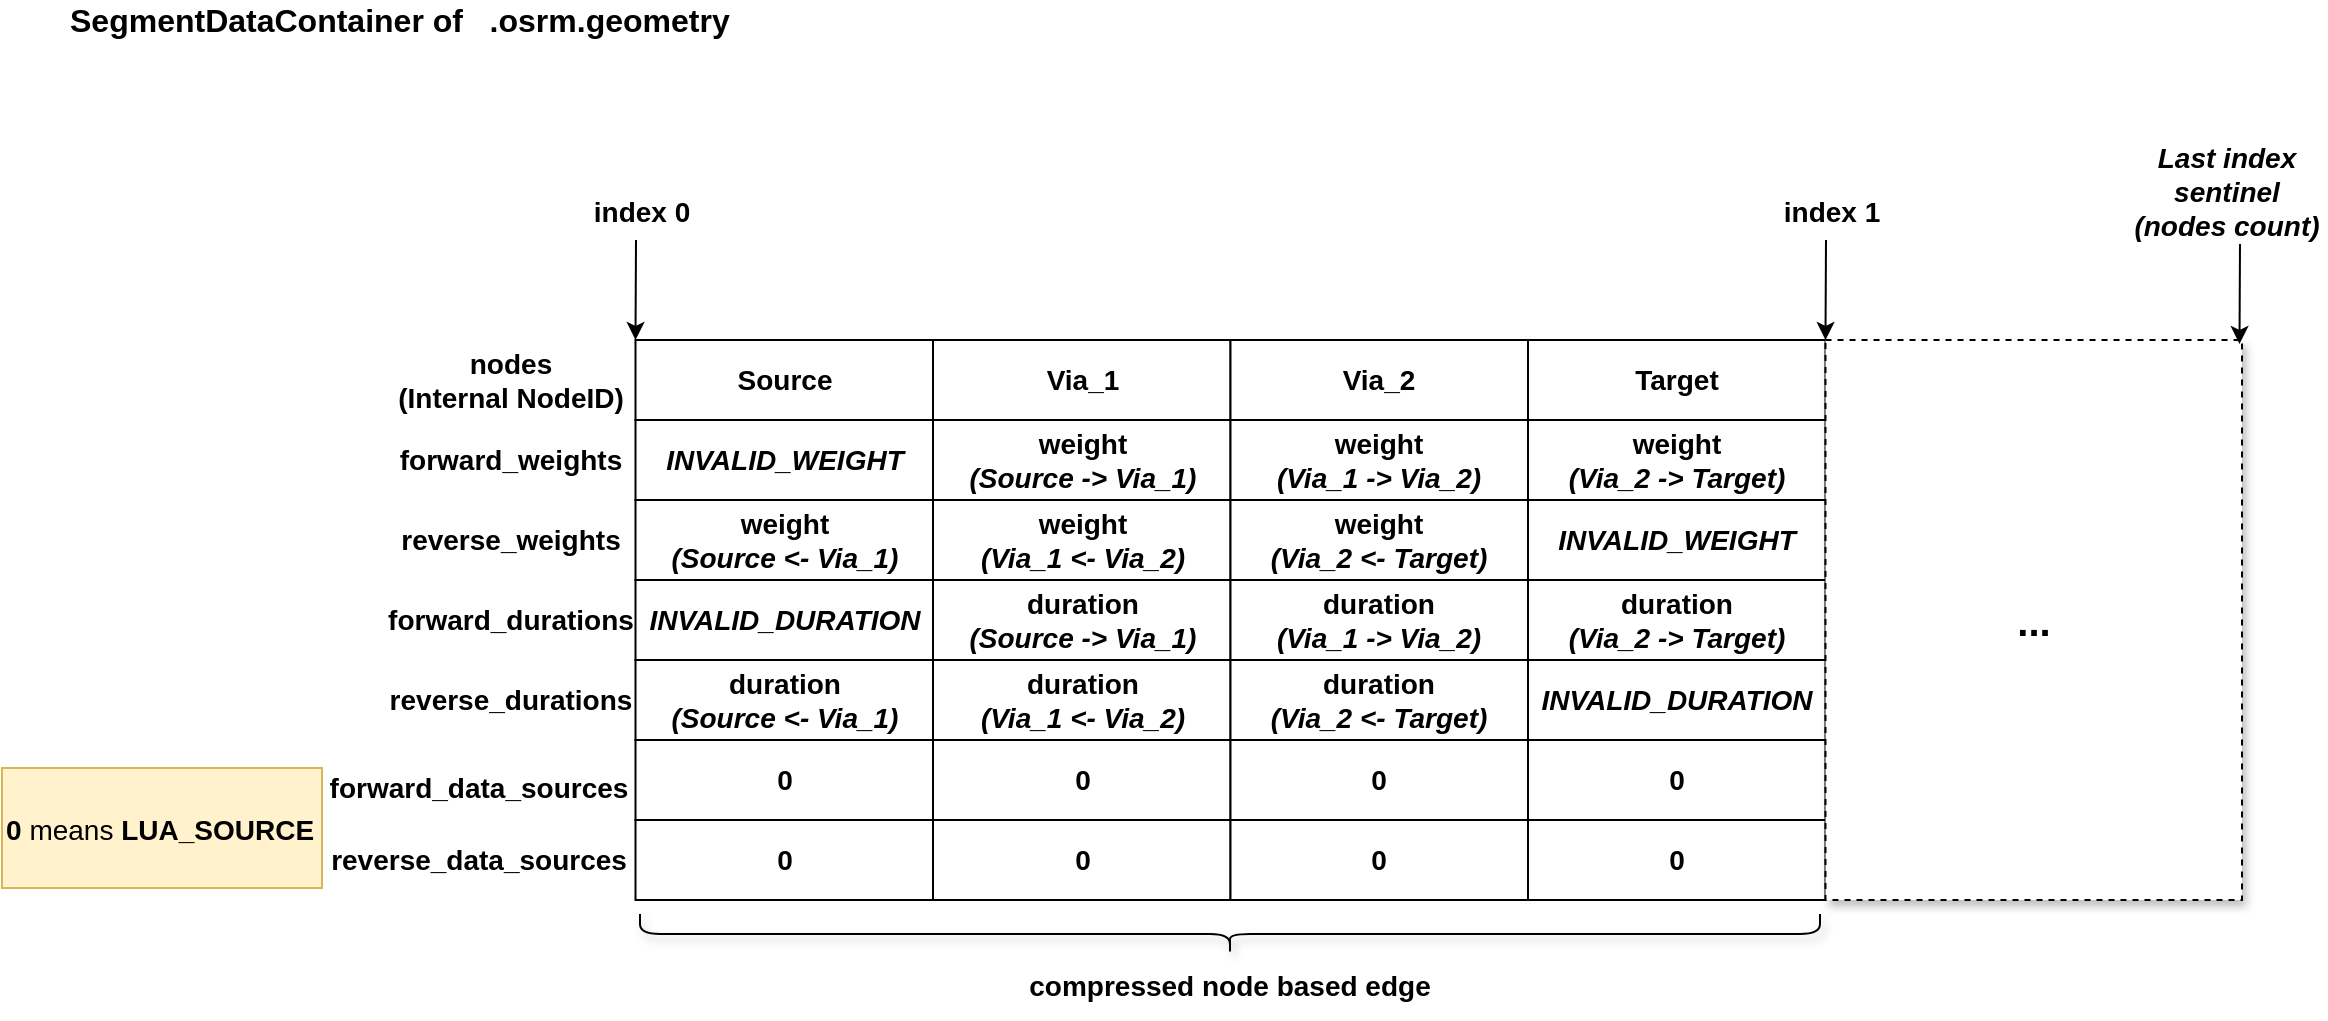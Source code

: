 <mxfile version="13.3.9" type="github">
  <diagram id="peSgpNI3BcgGdvSU9K40" name="Page-1">
    <mxGraphModel dx="1476" dy="908" grid="1" gridSize="10" guides="1" tooltips="1" connect="1" arrows="1" fold="1" page="1" pageScale="1" pageWidth="1169" pageHeight="827" math="0" shadow="0">
      <root>
        <mxCell id="0" />
        <mxCell id="1" parent="0" />
        <mxCell id="ZOe7THteKk9-Ha0sNbh8-1" value="SegmentDataContainer of&amp;nbsp; &amp;nbsp;.osrm.geometry" style="text;html=1;strokeColor=none;fillColor=none;align=left;verticalAlign=middle;whiteSpace=wrap;rounded=0;fontSize=16;fontStyle=1" parent="1" vertex="1">
          <mxGeometry x="39" y="10" width="381" height="20" as="geometry" />
        </mxCell>
        <mxCell id="BeEXMxbR4Cep0VXV6dGn-11" value="&lt;font style=&quot;font-size: 14px&quot;&gt;&lt;b&gt;Source&lt;/b&gt;&lt;/font&gt;" style="rounded=0;whiteSpace=wrap;html=1;" parent="1" vertex="1">
          <mxGeometry x="323.75" y="180" width="148.75" height="40" as="geometry" />
        </mxCell>
        <mxCell id="jt9bvCTmd64Q98_ZrKiH-1" value="&lt;b&gt;nodes&lt;br&gt;(Internal NodeID)&lt;/b&gt;&lt;b&gt;&lt;br&gt;&lt;/b&gt;" style="text;html=1;strokeColor=none;fillColor=none;align=center;verticalAlign=middle;whiteSpace=wrap;rounded=0;fontSize=14;" parent="1" vertex="1">
          <mxGeometry x="202.5" y="183.75" width="116.5" height="32.5" as="geometry" />
        </mxCell>
        <mxCell id="jt9bvCTmd64Q98_ZrKiH-6" value="&lt;b&gt;forward_weights&lt;br&gt;&lt;/b&gt;" style="text;html=1;strokeColor=none;fillColor=none;align=center;verticalAlign=middle;whiteSpace=wrap;rounded=0;fontSize=14;" parent="1" vertex="1">
          <mxGeometry x="202.5" y="223.75" width="116.5" height="32.5" as="geometry" />
        </mxCell>
        <mxCell id="jt9bvCTmd64Q98_ZrKiH-11" value="&lt;b&gt;reverse_weights&lt;br&gt;&lt;/b&gt;" style="text;html=1;strokeColor=none;fillColor=none;align=center;verticalAlign=middle;whiteSpace=wrap;rounded=0;fontSize=14;" parent="1" vertex="1">
          <mxGeometry x="202.5" y="263.75" width="116.5" height="32.5" as="geometry" />
        </mxCell>
        <mxCell id="jt9bvCTmd64Q98_ZrKiH-16" value="&lt;b&gt;forward_durations&lt;br&gt;&lt;/b&gt;" style="text;html=1;strokeColor=none;fillColor=none;align=center;verticalAlign=middle;whiteSpace=wrap;rounded=0;fontSize=14;" parent="1" vertex="1">
          <mxGeometry x="202.5" y="303.75" width="116.5" height="32.5" as="geometry" />
        </mxCell>
        <mxCell id="jt9bvCTmd64Q98_ZrKiH-21" value="&lt;b&gt;reverse_durations&lt;br&gt;&lt;/b&gt;" style="text;html=1;strokeColor=none;fillColor=none;align=center;verticalAlign=middle;whiteSpace=wrap;rounded=0;fontSize=14;" parent="1" vertex="1">
          <mxGeometry x="202.5" y="343.75" width="116.5" height="32.5" as="geometry" />
        </mxCell>
        <mxCell id="jt9bvCTmd64Q98_ZrKiH-26" value="&lt;b&gt;forward_data_sources&lt;br&gt;&lt;/b&gt;" style="text;html=1;strokeColor=none;fillColor=none;align=center;verticalAlign=middle;whiteSpace=wrap;rounded=0;fontSize=14;" parent="1" vertex="1">
          <mxGeometry x="187" y="387.5" width="116.5" height="32.5" as="geometry" />
        </mxCell>
        <mxCell id="jt9bvCTmd64Q98_ZrKiH-35" value="&lt;b&gt;reverse_data_sources&lt;br&gt;&lt;/b&gt;" style="text;html=1;strokeColor=none;fillColor=none;align=center;verticalAlign=middle;whiteSpace=wrap;rounded=0;fontSize=14;" parent="1" vertex="1">
          <mxGeometry x="187" y="423.75" width="116.5" height="32.5" as="geometry" />
        </mxCell>
        <mxCell id="jt9bvCTmd64Q98_ZrKiH-36" value="&lt;font style=&quot;font-size: 14px&quot;&gt;&lt;b&gt;Via_1&lt;/b&gt;&lt;/font&gt;" style="rounded=0;whiteSpace=wrap;html=1;" parent="1" vertex="1">
          <mxGeometry x="472.5" y="180" width="148.75" height="40" as="geometry" />
        </mxCell>
        <mxCell id="jt9bvCTmd64Q98_ZrKiH-37" value="&lt;font style=&quot;font-size: 14px&quot;&gt;&lt;b&gt;Via_2&lt;/b&gt;&lt;/font&gt;" style="rounded=0;whiteSpace=wrap;html=1;" parent="1" vertex="1">
          <mxGeometry x="621.25" y="180" width="148.75" height="40" as="geometry" />
        </mxCell>
        <mxCell id="jt9bvCTmd64Q98_ZrKiH-38" value="&lt;font style=&quot;font-size: 14px&quot;&gt;&lt;b&gt;Target&lt;/b&gt;&lt;/font&gt;" style="rounded=0;whiteSpace=wrap;html=1;" parent="1" vertex="1">
          <mxGeometry x="770" y="180" width="148.75" height="40" as="geometry" />
        </mxCell>
        <mxCell id="jt9bvCTmd64Q98_ZrKiH-39" value="&lt;font style=&quot;font-size: 14px&quot;&gt;&lt;b&gt;&lt;i&gt;INVALID_WEIGHT&lt;/i&gt;&lt;/b&gt;&lt;/font&gt;" style="rounded=0;whiteSpace=wrap;html=1;" parent="1" vertex="1">
          <mxGeometry x="323.75" y="220" width="148.75" height="40" as="geometry" />
        </mxCell>
        <mxCell id="jt9bvCTmd64Q98_ZrKiH-40" value="&lt;font style=&quot;font-size: 14px&quot;&gt;&lt;b&gt;weight&lt;br&gt;&lt;i&gt;(Source -&amp;gt; Via_1)&lt;/i&gt;&lt;/b&gt;&lt;/font&gt;" style="rounded=0;whiteSpace=wrap;html=1;" parent="1" vertex="1">
          <mxGeometry x="472.5" y="220" width="148.75" height="40" as="geometry" />
        </mxCell>
        <mxCell id="jt9bvCTmd64Q98_ZrKiH-41" value="&lt;font style=&quot;font-size: 14px&quot;&gt;&lt;b&gt;weight&lt;br&gt;&lt;i&gt;(&lt;/i&gt;&lt;/b&gt;&lt;b&gt;&lt;i&gt;Via_1&amp;nbsp;&lt;/i&gt;&lt;/b&gt;&lt;b&gt;&lt;i&gt;-&amp;gt; Via_2)&lt;/i&gt;&lt;/b&gt;&lt;/font&gt;" style="rounded=0;whiteSpace=wrap;html=1;" parent="1" vertex="1">
          <mxGeometry x="621.25" y="220" width="148.75" height="40" as="geometry" />
        </mxCell>
        <mxCell id="jt9bvCTmd64Q98_ZrKiH-42" value="&lt;font style=&quot;font-size: 14px&quot;&gt;&lt;b&gt;weight&lt;br&gt;&lt;i&gt;(&lt;/i&gt;&lt;/b&gt;&lt;b&gt;&lt;i&gt;Via_2&amp;nbsp;&lt;/i&gt;&lt;/b&gt;&lt;b&gt;&lt;i&gt;-&amp;gt; Target)&lt;/i&gt;&lt;/b&gt;&lt;/font&gt;" style="rounded=0;whiteSpace=wrap;html=1;" parent="1" vertex="1">
          <mxGeometry x="770" y="220" width="148.75" height="40" as="geometry" />
        </mxCell>
        <mxCell id="jt9bvCTmd64Q98_ZrKiH-43" value="&lt;b style=&quot;font-size: 14px&quot;&gt;weight&lt;br&gt;&lt;i&gt;(Source &amp;lt;- Via_1)&lt;/i&gt;&lt;/b&gt;" style="rounded=0;whiteSpace=wrap;html=1;" parent="1" vertex="1">
          <mxGeometry x="323.75" y="260" width="148.75" height="40" as="geometry" />
        </mxCell>
        <mxCell id="jt9bvCTmd64Q98_ZrKiH-44" value="&lt;b style=&quot;font-size: 14px&quot;&gt;weight&lt;br&gt;&lt;i&gt;(&lt;/i&gt;&lt;/b&gt;&lt;b style=&quot;font-size: 14px&quot;&gt;&lt;i&gt;Via_1&amp;nbsp;&lt;/i&gt;&lt;/b&gt;&lt;b style=&quot;font-size: 14px&quot;&gt;&lt;i&gt;&amp;lt;- Via_2)&lt;/i&gt;&lt;/b&gt;" style="rounded=0;whiteSpace=wrap;html=1;" parent="1" vertex="1">
          <mxGeometry x="472.5" y="260" width="148.75" height="40" as="geometry" />
        </mxCell>
        <mxCell id="jt9bvCTmd64Q98_ZrKiH-45" value="&lt;b style=&quot;font-size: 14px&quot;&gt;weight&lt;br&gt;&lt;i&gt;(&lt;/i&gt;&lt;/b&gt;&lt;b style=&quot;font-size: 14px&quot;&gt;&lt;i&gt;Via_2&amp;nbsp;&lt;/i&gt;&lt;/b&gt;&lt;b style=&quot;font-size: 14px&quot;&gt;&lt;i&gt;&amp;lt;- Target)&lt;/i&gt;&lt;/b&gt;" style="rounded=0;whiteSpace=wrap;html=1;" parent="1" vertex="1">
          <mxGeometry x="621.25" y="260" width="148.75" height="40" as="geometry" />
        </mxCell>
        <mxCell id="jt9bvCTmd64Q98_ZrKiH-46" value="&lt;b style=&quot;font-size: 14px&quot;&gt;&lt;i&gt;INVALID_WEIGHT&lt;/i&gt;&lt;/b&gt;" style="rounded=0;whiteSpace=wrap;html=1;" parent="1" vertex="1">
          <mxGeometry x="770" y="260" width="148.75" height="40" as="geometry" />
        </mxCell>
        <mxCell id="jt9bvCTmd64Q98_ZrKiH-47" value="&lt;font style=&quot;font-size: 14px&quot;&gt;&lt;b&gt;&lt;i&gt;INVALID_DURATION&lt;/i&gt;&lt;/b&gt;&lt;/font&gt;" style="rounded=0;whiteSpace=wrap;html=1;" parent="1" vertex="1">
          <mxGeometry x="323.75" y="300" width="148.75" height="40" as="geometry" />
        </mxCell>
        <mxCell id="jt9bvCTmd64Q98_ZrKiH-48" value="&lt;font style=&quot;font-size: 14px&quot;&gt;&lt;b&gt;duration&lt;br&gt;&lt;i&gt;(Source -&amp;gt; Via_1)&lt;/i&gt;&lt;/b&gt;&lt;/font&gt;" style="rounded=0;whiteSpace=wrap;html=1;" parent="1" vertex="1">
          <mxGeometry x="472.5" y="300" width="148.75" height="40" as="geometry" />
        </mxCell>
        <mxCell id="jt9bvCTmd64Q98_ZrKiH-49" value="&lt;font style=&quot;font-size: 14px&quot;&gt;&lt;b&gt;duration&lt;/b&gt;&lt;b&gt;&lt;br&gt;&lt;i&gt;(&lt;/i&gt;&lt;/b&gt;&lt;b&gt;&lt;i&gt;Via_1&amp;nbsp;&lt;/i&gt;&lt;/b&gt;&lt;b&gt;&lt;i&gt;-&amp;gt; Via_2)&lt;/i&gt;&lt;/b&gt;&lt;/font&gt;" style="rounded=0;whiteSpace=wrap;html=1;" parent="1" vertex="1">
          <mxGeometry x="621.25" y="300" width="148.75" height="40" as="geometry" />
        </mxCell>
        <mxCell id="jt9bvCTmd64Q98_ZrKiH-50" value="&lt;font style=&quot;font-size: 14px&quot;&gt;&lt;b&gt;duration&lt;/b&gt;&lt;b&gt;&lt;br&gt;&lt;i&gt;(&lt;/i&gt;&lt;/b&gt;&lt;b&gt;&lt;i&gt;Via_2&amp;nbsp;&lt;/i&gt;&lt;/b&gt;&lt;b&gt;&lt;i&gt;-&amp;gt; Target)&lt;/i&gt;&lt;/b&gt;&lt;/font&gt;" style="rounded=0;whiteSpace=wrap;html=1;" parent="1" vertex="1">
          <mxGeometry x="770" y="300" width="148.75" height="40" as="geometry" />
        </mxCell>
        <mxCell id="jt9bvCTmd64Q98_ZrKiH-51" value="&lt;b style=&quot;font-size: 14px&quot;&gt;duration&lt;/b&gt;&lt;b style=&quot;font-size: 14px&quot;&gt;&lt;br&gt;&lt;i&gt;(Source &amp;lt;- Via_1)&lt;/i&gt;&lt;/b&gt;" style="rounded=0;whiteSpace=wrap;html=1;" parent="1" vertex="1">
          <mxGeometry x="323.75" y="340" width="148.75" height="40" as="geometry" />
        </mxCell>
        <mxCell id="jt9bvCTmd64Q98_ZrKiH-52" value="&lt;b style=&quot;font-size: 14px&quot;&gt;duration&lt;/b&gt;&lt;b style=&quot;font-size: 14px&quot;&gt;&lt;br&gt;&lt;i&gt;(&lt;/i&gt;&lt;/b&gt;&lt;b style=&quot;font-size: 14px&quot;&gt;&lt;i&gt;Via_1&amp;nbsp;&lt;/i&gt;&lt;/b&gt;&lt;b style=&quot;font-size: 14px&quot;&gt;&lt;i&gt;&amp;lt;- Via_2)&lt;/i&gt;&lt;/b&gt;" style="rounded=0;whiteSpace=wrap;html=1;" parent="1" vertex="1">
          <mxGeometry x="472.5" y="340" width="148.75" height="40" as="geometry" />
        </mxCell>
        <mxCell id="jt9bvCTmd64Q98_ZrKiH-53" value="&lt;b style=&quot;font-size: 14px&quot;&gt;duration&lt;/b&gt;&lt;b style=&quot;font-size: 14px&quot;&gt;&lt;br&gt;&lt;i&gt;(&lt;/i&gt;&lt;/b&gt;&lt;b style=&quot;font-size: 14px&quot;&gt;&lt;i&gt;Via_2&amp;nbsp;&lt;/i&gt;&lt;/b&gt;&lt;b style=&quot;font-size: 14px&quot;&gt;&lt;i&gt;&amp;lt;- Target)&lt;/i&gt;&lt;/b&gt;" style="rounded=0;whiteSpace=wrap;html=1;" parent="1" vertex="1">
          <mxGeometry x="621.25" y="340" width="148.75" height="40" as="geometry" />
        </mxCell>
        <mxCell id="jt9bvCTmd64Q98_ZrKiH-54" value="&lt;b style=&quot;font-size: 14px&quot;&gt;&lt;i&gt;INVALID_DURATION&lt;/i&gt;&lt;/b&gt;" style="rounded=0;whiteSpace=wrap;html=1;" parent="1" vertex="1">
          <mxGeometry x="770" y="340" width="148.75" height="40" as="geometry" />
        </mxCell>
        <mxCell id="jt9bvCTmd64Q98_ZrKiH-55" value="&lt;font style=&quot;font-size: 14px&quot;&gt;&lt;b&gt;0&lt;/b&gt;&lt;/font&gt;" style="rounded=0;whiteSpace=wrap;html=1;" parent="1" vertex="1">
          <mxGeometry x="323.75" y="380" width="148.75" height="40" as="geometry" />
        </mxCell>
        <mxCell id="jt9bvCTmd64Q98_ZrKiH-56" value="&lt;span style=&quot;font-size: 14px&quot;&gt;&lt;b&gt;0&lt;/b&gt;&lt;/span&gt;" style="rounded=0;whiteSpace=wrap;html=1;" parent="1" vertex="1">
          <mxGeometry x="472.5" y="380" width="148.75" height="40" as="geometry" />
        </mxCell>
        <mxCell id="jt9bvCTmd64Q98_ZrKiH-57" value="&lt;span style=&quot;font-size: 14px&quot;&gt;&lt;b&gt;0&lt;/b&gt;&lt;/span&gt;" style="rounded=0;whiteSpace=wrap;html=1;" parent="1" vertex="1">
          <mxGeometry x="621.25" y="380" width="148.75" height="40" as="geometry" />
        </mxCell>
        <mxCell id="jt9bvCTmd64Q98_ZrKiH-58" value="&lt;span style=&quot;font-size: 14px&quot;&gt;&lt;b&gt;0&lt;/b&gt;&lt;/span&gt;" style="rounded=0;whiteSpace=wrap;html=1;" parent="1" vertex="1">
          <mxGeometry x="770" y="380" width="148.75" height="40" as="geometry" />
        </mxCell>
        <mxCell id="jt9bvCTmd64Q98_ZrKiH-59" value="&lt;span style=&quot;font-size: 14px&quot;&gt;&lt;b&gt;0&lt;/b&gt;&lt;/span&gt;" style="rounded=0;whiteSpace=wrap;html=1;" parent="1" vertex="1">
          <mxGeometry x="323.75" y="420" width="148.75" height="40" as="geometry" />
        </mxCell>
        <mxCell id="jt9bvCTmd64Q98_ZrKiH-60" value="&lt;span style=&quot;font-size: 14px&quot;&gt;&lt;b&gt;0&lt;/b&gt;&lt;/span&gt;" style="rounded=0;whiteSpace=wrap;html=1;" parent="1" vertex="1">
          <mxGeometry x="472.5" y="420" width="148.75" height="40" as="geometry" />
        </mxCell>
        <mxCell id="jt9bvCTmd64Q98_ZrKiH-61" value="&lt;span style=&quot;font-size: 14px&quot;&gt;&lt;b&gt;0&lt;/b&gt;&lt;/span&gt;" style="rounded=0;whiteSpace=wrap;html=1;" parent="1" vertex="1">
          <mxGeometry x="621.25" y="420" width="148.75" height="40" as="geometry" />
        </mxCell>
        <mxCell id="jt9bvCTmd64Q98_ZrKiH-62" value="&lt;b style=&quot;font-size: 14px&quot;&gt;0&lt;/b&gt;" style="rounded=0;whiteSpace=wrap;html=1;" parent="1" vertex="1">
          <mxGeometry x="770" y="420" width="148.75" height="40" as="geometry" />
        </mxCell>
        <mxCell id="jt9bvCTmd64Q98_ZrKiH-63" value="&lt;span style=&quot;font-size: 14px&quot;&gt;0 &lt;span style=&quot;font-weight: normal&quot;&gt;means &lt;/span&gt;LUA_SOURCE&lt;/span&gt;&lt;span style=&quot;font-size: 14px ; font-weight: 400&quot;&gt;&lt;br&gt;&lt;/span&gt;" style="text;html=1;strokeColor=#d6b656;fillColor=#fff2cc;align=left;verticalAlign=middle;whiteSpace=wrap;rounded=0;fontSize=16;fontStyle=1" parent="1" vertex="1">
          <mxGeometry x="7" y="394" width="160" height="60" as="geometry" />
        </mxCell>
        <mxCell id="jt9bvCTmd64Q98_ZrKiH-64" value="" style="endArrow=classic;html=1;entryX=0;entryY=0;entryDx=0;entryDy=0;" parent="1" target="BeEXMxbR4Cep0VXV6dGn-11" edge="1">
          <mxGeometry width="50" height="50" relative="1" as="geometry">
            <mxPoint x="324" y="130" as="sourcePoint" />
            <mxPoint x="237" y="168" as="targetPoint" />
          </mxGeometry>
        </mxCell>
        <mxCell id="jt9bvCTmd64Q98_ZrKiH-65" value="&lt;b&gt;index 0&lt;br&gt;&lt;/b&gt;" style="text;html=1;strokeColor=none;fillColor=none;align=center;verticalAlign=middle;whiteSpace=wrap;rounded=0;fontSize=14;" parent="1" vertex="1">
          <mxGeometry x="287" y="100" width="80" height="32.5" as="geometry" />
        </mxCell>
        <mxCell id="jt9bvCTmd64Q98_ZrKiH-66" value="" style="endArrow=classic;html=1;entryX=0;entryY=0;entryDx=0;entryDy=0;" parent="1" edge="1">
          <mxGeometry width="50" height="50" relative="1" as="geometry">
            <mxPoint x="919" y="130" as="sourcePoint" />
            <mxPoint x="918.75" y="180" as="targetPoint" />
          </mxGeometry>
        </mxCell>
        <mxCell id="jt9bvCTmd64Q98_ZrKiH-67" value="&lt;b&gt;index 1&lt;br&gt;&lt;/b&gt;" style="text;html=1;strokeColor=none;fillColor=none;align=center;verticalAlign=middle;whiteSpace=wrap;rounded=0;fontSize=14;" parent="1" vertex="1">
          <mxGeometry x="882" y="100" width="80" height="32.5" as="geometry" />
        </mxCell>
        <mxCell id="jt9bvCTmd64Q98_ZrKiH-68" value="&lt;b&gt;&lt;font style=&quot;font-size: 20px&quot;&gt;...&lt;/font&gt;&lt;/b&gt;" style="rounded=0;whiteSpace=wrap;html=1;shadow=1;dashed=1;" parent="1" vertex="1">
          <mxGeometry x="918.75" y="180" width="208.25" height="280" as="geometry" />
        </mxCell>
        <mxCell id="jt9bvCTmd64Q98_ZrKiH-70" value="" style="shape=curlyBracket;whiteSpace=wrap;html=1;rounded=1;shadow=1;rotation=-90;" parent="1" vertex="1">
          <mxGeometry x="611" y="182" width="20" height="590" as="geometry" />
        </mxCell>
        <mxCell id="jt9bvCTmd64Q98_ZrKiH-71" value="&lt;b&gt;compressed node based edge&lt;br&gt;&lt;/b&gt;" style="text;html=1;strokeColor=none;fillColor=none;align=center;verticalAlign=middle;whiteSpace=wrap;rounded=0;fontSize=14;" parent="1" vertex="1">
          <mxGeometry x="508.87" y="487" width="224.25" height="32.5" as="geometry" />
        </mxCell>
        <mxCell id="1QSbTVUivqwkHQ9_Yt27-1" value="" style="endArrow=classic;html=1;entryX=0;entryY=0;entryDx=0;entryDy=0;" edge="1" parent="1">
          <mxGeometry width="50" height="50" relative="1" as="geometry">
            <mxPoint x="1126" y="132" as="sourcePoint" />
            <mxPoint x="1125.75" y="182" as="targetPoint" />
          </mxGeometry>
        </mxCell>
        <mxCell id="1QSbTVUivqwkHQ9_Yt27-2" value="&lt;i&gt;&lt;b&gt;Last index sentinel&lt;/b&gt;&lt;br&gt;&lt;b&gt;(nodes count)&lt;/b&gt;&lt;/i&gt;" style="text;html=1;strokeColor=none;fillColor=none;align=center;verticalAlign=middle;whiteSpace=wrap;rounded=0;fontSize=14;" vertex="1" parent="1">
          <mxGeometry x="1070" y="90" width="99" height="32.5" as="geometry" />
        </mxCell>
      </root>
    </mxGraphModel>
  </diagram>
</mxfile>
